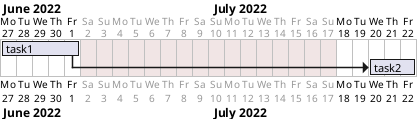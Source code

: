 @startgantt
Project starts at 2022-06-27

saturday are closed
sundary are closed
2022-07-04 to 2022-07-15 are closed

[task1] lasts 1 week
[task2] starts 2 working days after [task1]'s end and lasts 3 days

@endgantt